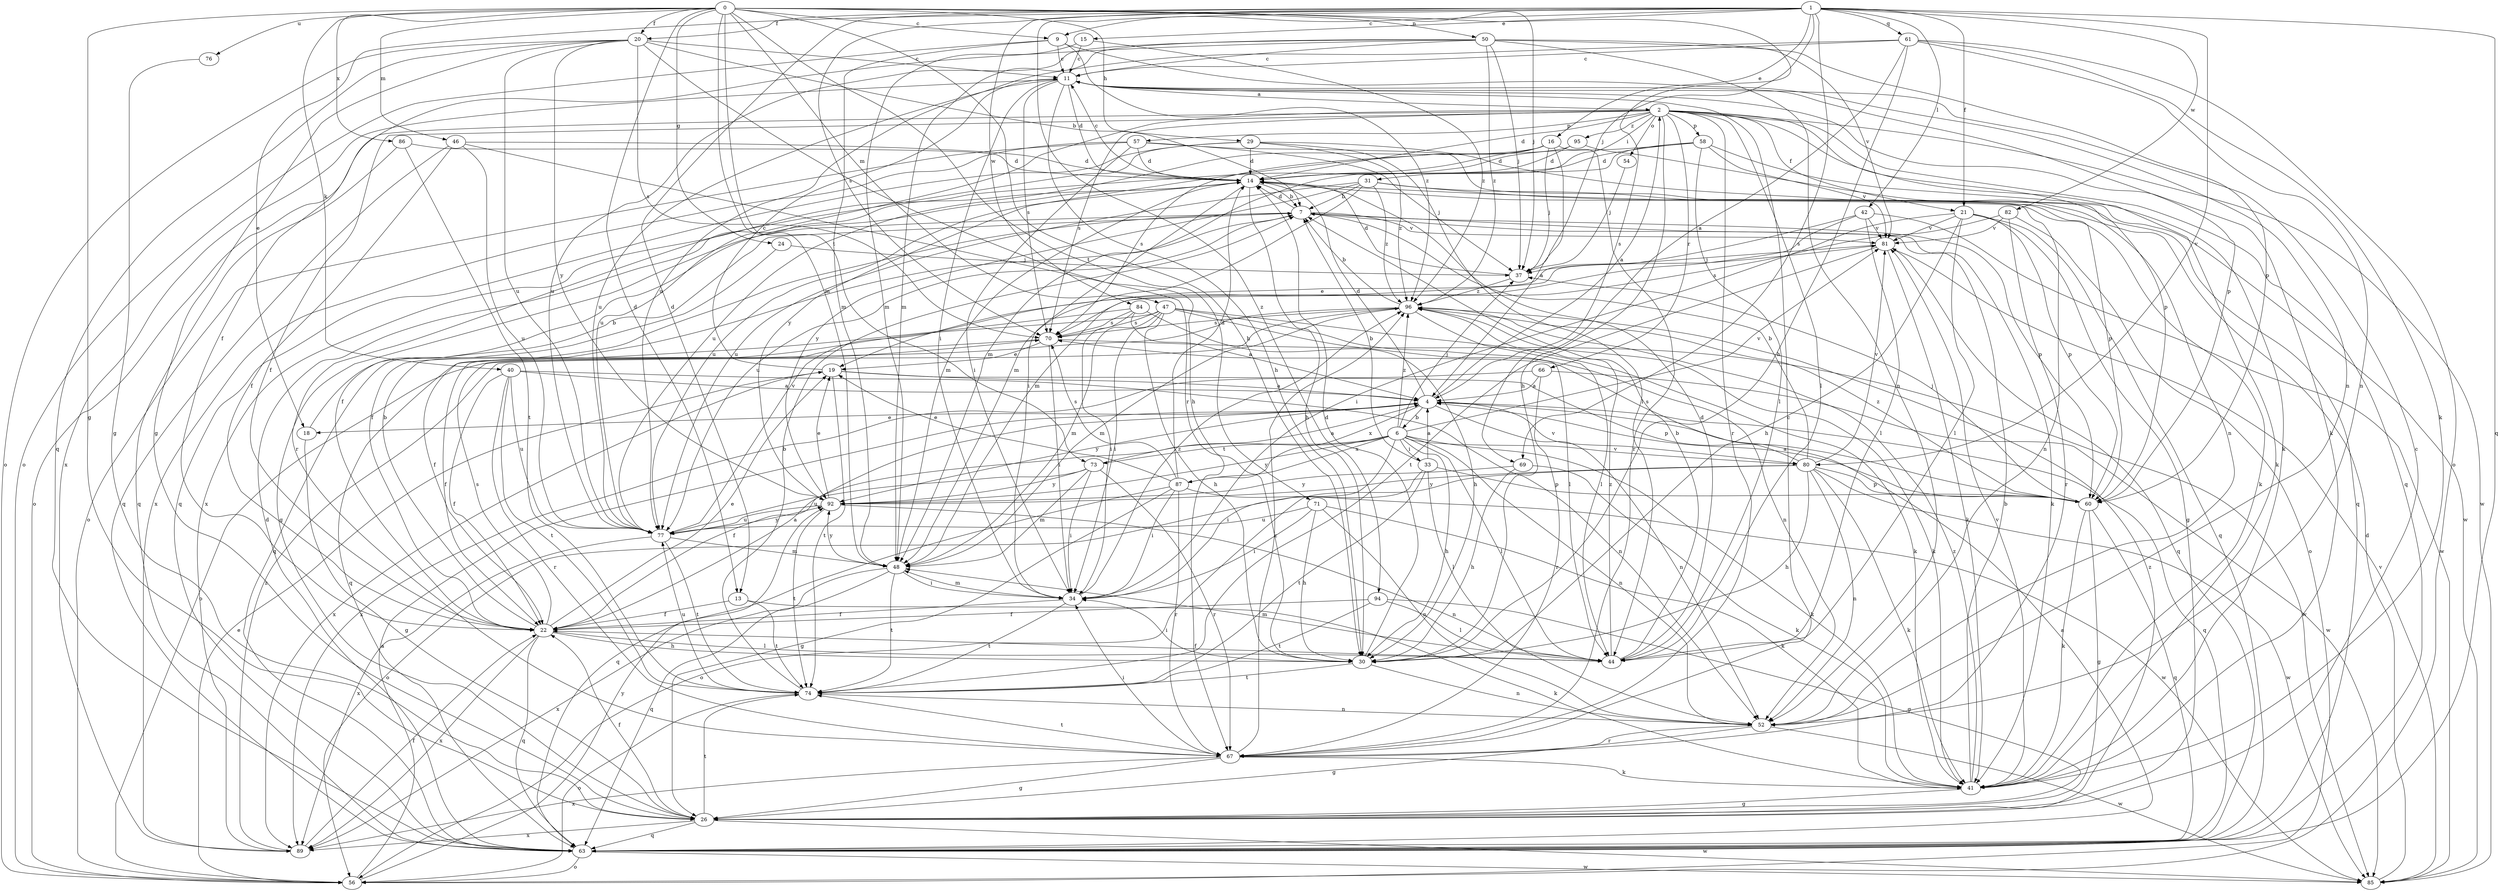 strict digraph  {
0;
1;
2;
4;
6;
7;
9;
11;
13;
14;
15;
16;
18;
19;
20;
21;
22;
24;
26;
29;
30;
31;
33;
34;
37;
40;
41;
42;
44;
46;
47;
48;
50;
52;
54;
56;
57;
58;
60;
61;
63;
66;
67;
69;
70;
71;
73;
74;
76;
77;
80;
81;
82;
84;
85;
86;
87;
89;
92;
94;
95;
96;
0 -> 9  [label=c];
0 -> 13  [label=d];
0 -> 20  [label=f];
0 -> 24  [label=g];
0 -> 26  [label=g];
0 -> 29  [label=h];
0 -> 30  [label=h];
0 -> 37  [label=j];
0 -> 40  [label=k];
0 -> 46  [label=m];
0 -> 47  [label=m];
0 -> 48  [label=m];
0 -> 50  [label=n];
0 -> 69  [label=s];
0 -> 71  [label=t];
0 -> 73  [label=t];
0 -> 76  [label=u];
0 -> 86  [label=x];
1 -> 9  [label=c];
1 -> 13  [label=d];
1 -> 15  [label=e];
1 -> 16  [label=e];
1 -> 18  [label=e];
1 -> 20  [label=f];
1 -> 21  [label=f];
1 -> 37  [label=j];
1 -> 42  [label=l];
1 -> 61  [label=q];
1 -> 63  [label=q];
1 -> 69  [label=s];
1 -> 70  [label=s];
1 -> 80  [label=v];
1 -> 82  [label=w];
1 -> 84  [label=w];
1 -> 94  [label=z];
2 -> 14  [label=d];
2 -> 21  [label=f];
2 -> 22  [label=f];
2 -> 30  [label=h];
2 -> 31  [label=i];
2 -> 41  [label=k];
2 -> 44  [label=l];
2 -> 54  [label=o];
2 -> 56  [label=o];
2 -> 57  [label=p];
2 -> 58  [label=p];
2 -> 60  [label=p];
2 -> 63  [label=q];
2 -> 66  [label=r];
2 -> 67  [label=r];
2 -> 70  [label=s];
2 -> 77  [label=u];
2 -> 85  [label=w];
2 -> 95  [label=z];
4 -> 2  [label=a];
4 -> 6  [label=b];
4 -> 14  [label=d];
4 -> 18  [label=e];
4 -> 52  [label=n];
4 -> 63  [label=q];
4 -> 80  [label=v];
4 -> 87  [label=x];
4 -> 92  [label=y];
6 -> 22  [label=f];
6 -> 30  [label=h];
6 -> 33  [label=i];
6 -> 34  [label=i];
6 -> 37  [label=j];
6 -> 41  [label=k];
6 -> 44  [label=l];
6 -> 52  [label=n];
6 -> 73  [label=t];
6 -> 80  [label=v];
6 -> 81  [label=v];
6 -> 87  [label=x];
6 -> 92  [label=y];
6 -> 96  [label=z];
7 -> 14  [label=d];
7 -> 22  [label=f];
7 -> 26  [label=g];
7 -> 41  [label=k];
7 -> 60  [label=p];
7 -> 77  [label=u];
7 -> 81  [label=v];
9 -> 11  [label=c];
9 -> 48  [label=m];
9 -> 52  [label=n];
9 -> 56  [label=o];
9 -> 96  [label=z];
11 -> 2  [label=a];
11 -> 14  [label=d];
11 -> 30  [label=h];
11 -> 34  [label=i];
11 -> 41  [label=k];
11 -> 60  [label=p];
11 -> 70  [label=s];
11 -> 77  [label=u];
11 -> 89  [label=x];
13 -> 22  [label=f];
13 -> 41  [label=k];
13 -> 74  [label=t];
14 -> 7  [label=b];
14 -> 11  [label=c];
14 -> 22  [label=f];
14 -> 30  [label=h];
14 -> 34  [label=i];
14 -> 41  [label=k];
14 -> 48  [label=m];
14 -> 77  [label=u];
15 -> 11  [label=c];
15 -> 48  [label=m];
15 -> 96  [label=z];
16 -> 4  [label=a];
16 -> 14  [label=d];
16 -> 37  [label=j];
16 -> 67  [label=r];
16 -> 70  [label=s];
16 -> 77  [label=u];
18 -> 7  [label=b];
18 -> 26  [label=g];
19 -> 4  [label=a];
19 -> 11  [label=c];
19 -> 60  [label=p];
19 -> 74  [label=t];
19 -> 89  [label=x];
20 -> 7  [label=b];
20 -> 11  [label=c];
20 -> 26  [label=g];
20 -> 56  [label=o];
20 -> 63  [label=q];
20 -> 67  [label=r];
20 -> 70  [label=s];
20 -> 77  [label=u];
20 -> 92  [label=y];
21 -> 26  [label=g];
21 -> 30  [label=h];
21 -> 34  [label=i];
21 -> 44  [label=l];
21 -> 60  [label=p];
21 -> 63  [label=q];
21 -> 81  [label=v];
22 -> 4  [label=a];
22 -> 7  [label=b];
22 -> 19  [label=e];
22 -> 30  [label=h];
22 -> 44  [label=l];
22 -> 63  [label=q];
22 -> 70  [label=s];
22 -> 89  [label=x];
24 -> 37  [label=j];
24 -> 63  [label=q];
26 -> 11  [label=c];
26 -> 22  [label=f];
26 -> 63  [label=q];
26 -> 74  [label=t];
26 -> 85  [label=w];
26 -> 89  [label=x];
26 -> 96  [label=z];
29 -> 14  [label=d];
29 -> 44  [label=l];
29 -> 63  [label=q];
29 -> 67  [label=r];
29 -> 85  [label=w];
29 -> 96  [label=z];
30 -> 14  [label=d];
30 -> 34  [label=i];
30 -> 52  [label=n];
30 -> 74  [label=t];
31 -> 7  [label=b];
31 -> 48  [label=m];
31 -> 52  [label=n];
31 -> 60  [label=p];
31 -> 77  [label=u];
31 -> 92  [label=y];
31 -> 96  [label=z];
33 -> 4  [label=a];
33 -> 7  [label=b];
33 -> 44  [label=l];
33 -> 56  [label=o];
33 -> 60  [label=p];
33 -> 74  [label=t];
34 -> 22  [label=f];
34 -> 48  [label=m];
34 -> 74  [label=t];
34 -> 96  [label=z];
37 -> 14  [label=d];
37 -> 96  [label=z];
40 -> 4  [label=a];
40 -> 22  [label=f];
40 -> 52  [label=n];
40 -> 67  [label=r];
40 -> 74  [label=t];
40 -> 77  [label=u];
41 -> 7  [label=b];
41 -> 26  [label=g];
41 -> 81  [label=v];
41 -> 96  [label=z];
42 -> 19  [label=e];
42 -> 44  [label=l];
42 -> 48  [label=m];
42 -> 81  [label=v];
42 -> 85  [label=w];
44 -> 7  [label=b];
44 -> 14  [label=d];
44 -> 22  [label=f];
44 -> 48  [label=m];
44 -> 96  [label=z];
46 -> 14  [label=d];
46 -> 22  [label=f];
46 -> 30  [label=h];
46 -> 63  [label=q];
46 -> 77  [label=u];
47 -> 30  [label=h];
47 -> 34  [label=i];
47 -> 41  [label=k];
47 -> 44  [label=l];
47 -> 48  [label=m];
47 -> 52  [label=n];
47 -> 63  [label=q];
47 -> 70  [label=s];
48 -> 34  [label=i];
48 -> 63  [label=q];
48 -> 74  [label=t];
48 -> 89  [label=x];
48 -> 92  [label=y];
50 -> 11  [label=c];
50 -> 22  [label=f];
50 -> 37  [label=j];
50 -> 48  [label=m];
50 -> 52  [label=n];
50 -> 60  [label=p];
50 -> 77  [label=u];
50 -> 81  [label=v];
50 -> 96  [label=z];
52 -> 26  [label=g];
52 -> 67  [label=r];
52 -> 85  [label=w];
54 -> 37  [label=j];
56 -> 4  [label=a];
56 -> 19  [label=e];
56 -> 92  [label=y];
57 -> 14  [label=d];
57 -> 34  [label=i];
57 -> 37  [label=j];
57 -> 56  [label=o];
57 -> 63  [label=q];
57 -> 89  [label=x];
58 -> 14  [label=d];
58 -> 41  [label=k];
58 -> 44  [label=l];
58 -> 48  [label=m];
58 -> 81  [label=v];
58 -> 89  [label=x];
60 -> 4  [label=a];
60 -> 26  [label=g];
60 -> 37  [label=j];
60 -> 41  [label=k];
60 -> 63  [label=q];
60 -> 96  [label=z];
61 -> 4  [label=a];
61 -> 11  [label=c];
61 -> 30  [label=h];
61 -> 41  [label=k];
61 -> 52  [label=n];
61 -> 56  [label=o];
61 -> 77  [label=u];
63 -> 4  [label=a];
63 -> 14  [label=d];
63 -> 56  [label=o];
63 -> 85  [label=w];
66 -> 4  [label=a];
66 -> 67  [label=r];
66 -> 85  [label=w];
66 -> 89  [label=x];
67 -> 11  [label=c];
67 -> 26  [label=g];
67 -> 34  [label=i];
67 -> 41  [label=k];
67 -> 74  [label=t];
67 -> 89  [label=x];
67 -> 96  [label=z];
69 -> 30  [label=h];
69 -> 41  [label=k];
69 -> 92  [label=y];
70 -> 19  [label=e];
70 -> 22  [label=f];
70 -> 34  [label=i];
70 -> 85  [label=w];
71 -> 30  [label=h];
71 -> 34  [label=i];
71 -> 41  [label=k];
71 -> 52  [label=n];
71 -> 77  [label=u];
73 -> 4  [label=a];
73 -> 34  [label=i];
73 -> 48  [label=m];
73 -> 67  [label=r];
73 -> 77  [label=u];
73 -> 92  [label=y];
74 -> 7  [label=b];
74 -> 52  [label=n];
74 -> 56  [label=o];
74 -> 77  [label=u];
76 -> 26  [label=g];
77 -> 48  [label=m];
77 -> 74  [label=t];
77 -> 81  [label=v];
77 -> 89  [label=x];
77 -> 92  [label=y];
80 -> 7  [label=b];
80 -> 30  [label=h];
80 -> 41  [label=k];
80 -> 52  [label=n];
80 -> 56  [label=o];
80 -> 60  [label=p];
80 -> 70  [label=s];
80 -> 81  [label=v];
80 -> 85  [label=w];
80 -> 92  [label=y];
81 -> 37  [label=j];
81 -> 41  [label=k];
81 -> 63  [label=q];
81 -> 74  [label=t];
82 -> 56  [label=o];
82 -> 67  [label=r];
82 -> 70  [label=s];
82 -> 81  [label=v];
84 -> 4  [label=a];
84 -> 22  [label=f];
84 -> 30  [label=h];
84 -> 34  [label=i];
84 -> 70  [label=s];
85 -> 14  [label=d];
85 -> 81  [label=v];
86 -> 14  [label=d];
86 -> 63  [label=q];
86 -> 74  [label=t];
87 -> 14  [label=d];
87 -> 19  [label=e];
87 -> 26  [label=g];
87 -> 34  [label=i];
87 -> 63  [label=q];
87 -> 67  [label=r];
87 -> 70  [label=s];
87 -> 85  [label=w];
89 -> 22  [label=f];
89 -> 96  [label=z];
92 -> 19  [label=e];
92 -> 52  [label=n];
92 -> 74  [label=t];
92 -> 77  [label=u];
94 -> 22  [label=f];
94 -> 26  [label=g];
94 -> 44  [label=l];
94 -> 74  [label=t];
95 -> 14  [label=d];
95 -> 52  [label=n];
95 -> 92  [label=y];
96 -> 7  [label=b];
96 -> 41  [label=k];
96 -> 44  [label=l];
96 -> 48  [label=m];
96 -> 56  [label=o];
96 -> 70  [label=s];
}
